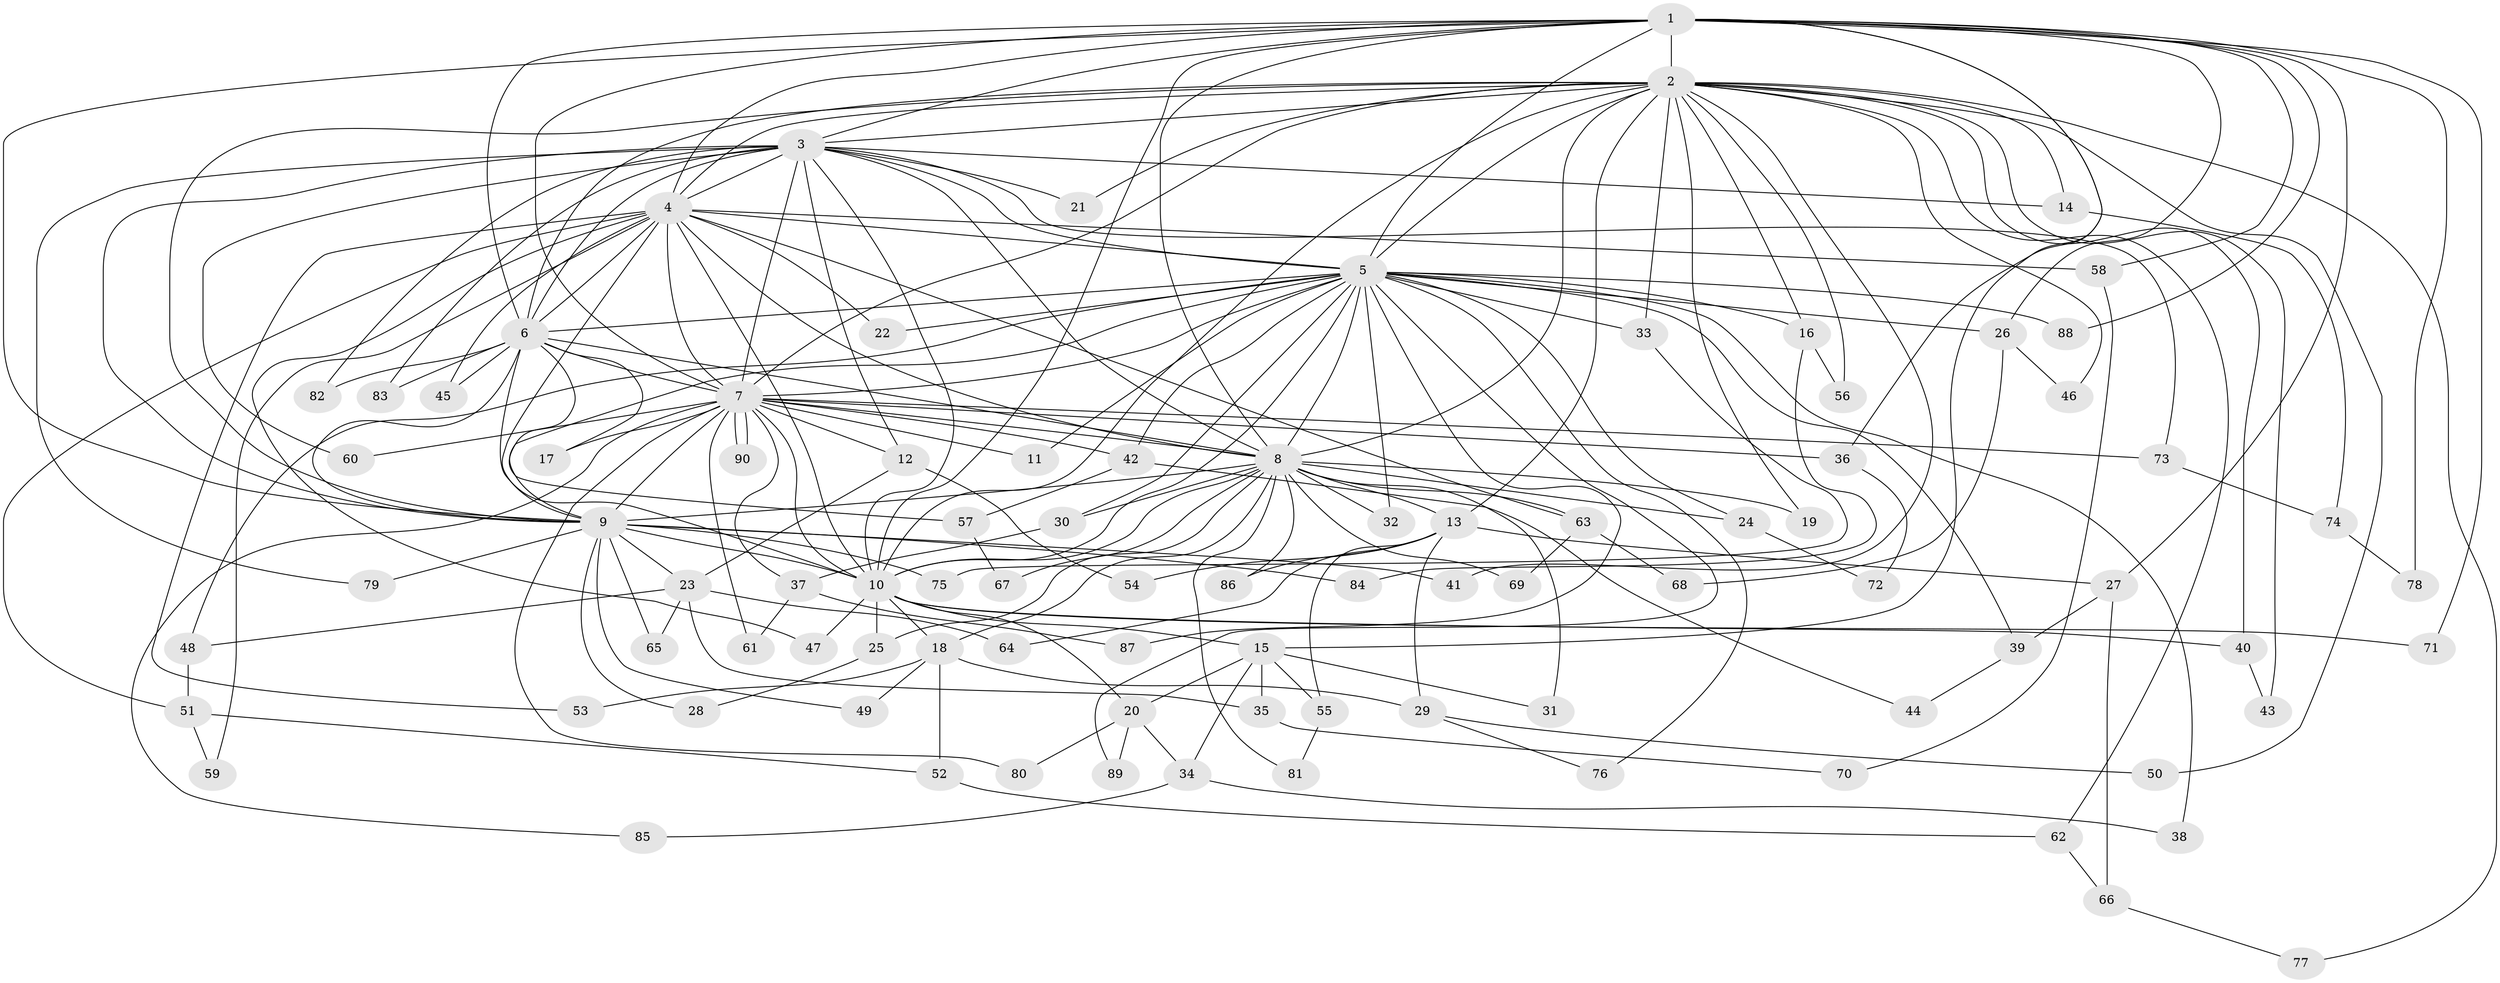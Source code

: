 // coarse degree distribution, {16: 0.029850746268656716, 25: 0.029850746268656716, 15: 0.014925373134328358, 19: 0.014925373134328358, 21: 0.014925373134328358, 22: 0.014925373134328358, 17: 0.014925373134328358, 2: 0.5223880597014925, 4: 0.13432835820895522, 3: 0.1791044776119403, 5: 0.029850746268656716}
// Generated by graph-tools (version 1.1) at 2025/51/02/27/25 19:51:52]
// undirected, 90 vertices, 205 edges
graph export_dot {
graph [start="1"]
  node [color=gray90,style=filled];
  1;
  2;
  3;
  4;
  5;
  6;
  7;
  8;
  9;
  10;
  11;
  12;
  13;
  14;
  15;
  16;
  17;
  18;
  19;
  20;
  21;
  22;
  23;
  24;
  25;
  26;
  27;
  28;
  29;
  30;
  31;
  32;
  33;
  34;
  35;
  36;
  37;
  38;
  39;
  40;
  41;
  42;
  43;
  44;
  45;
  46;
  47;
  48;
  49;
  50;
  51;
  52;
  53;
  54;
  55;
  56;
  57;
  58;
  59;
  60;
  61;
  62;
  63;
  64;
  65;
  66;
  67;
  68;
  69;
  70;
  71;
  72;
  73;
  74;
  75;
  76;
  77;
  78;
  79;
  80;
  81;
  82;
  83;
  84;
  85;
  86;
  87;
  88;
  89;
  90;
  1 -- 2;
  1 -- 3;
  1 -- 4;
  1 -- 5;
  1 -- 6;
  1 -- 7;
  1 -- 8;
  1 -- 9;
  1 -- 10;
  1 -- 15;
  1 -- 26;
  1 -- 27;
  1 -- 36;
  1 -- 58;
  1 -- 71;
  1 -- 78;
  1 -- 88;
  2 -- 3;
  2 -- 4;
  2 -- 5;
  2 -- 6;
  2 -- 7;
  2 -- 8;
  2 -- 9;
  2 -- 10;
  2 -- 13;
  2 -- 14;
  2 -- 16;
  2 -- 19;
  2 -- 21;
  2 -- 33;
  2 -- 40;
  2 -- 41;
  2 -- 43;
  2 -- 46;
  2 -- 50;
  2 -- 56;
  2 -- 62;
  2 -- 77;
  3 -- 4;
  3 -- 5;
  3 -- 6;
  3 -- 7;
  3 -- 8;
  3 -- 9;
  3 -- 10;
  3 -- 12;
  3 -- 14;
  3 -- 21;
  3 -- 60;
  3 -- 73;
  3 -- 79;
  3 -- 82;
  3 -- 83;
  4 -- 5;
  4 -- 6;
  4 -- 7;
  4 -- 8;
  4 -- 9;
  4 -- 10;
  4 -- 22;
  4 -- 45;
  4 -- 47;
  4 -- 51;
  4 -- 53;
  4 -- 58;
  4 -- 59;
  4 -- 63;
  5 -- 6;
  5 -- 7;
  5 -- 8;
  5 -- 9;
  5 -- 10;
  5 -- 11;
  5 -- 16;
  5 -- 22;
  5 -- 24;
  5 -- 26;
  5 -- 30;
  5 -- 32;
  5 -- 33;
  5 -- 38;
  5 -- 39;
  5 -- 42;
  5 -- 48;
  5 -- 76;
  5 -- 87;
  5 -- 88;
  5 -- 89;
  6 -- 7;
  6 -- 8;
  6 -- 9;
  6 -- 10;
  6 -- 17;
  6 -- 45;
  6 -- 57;
  6 -- 82;
  6 -- 83;
  7 -- 8;
  7 -- 9;
  7 -- 10;
  7 -- 11;
  7 -- 12;
  7 -- 17;
  7 -- 36;
  7 -- 37;
  7 -- 42;
  7 -- 60;
  7 -- 61;
  7 -- 73;
  7 -- 80;
  7 -- 85;
  7 -- 90;
  7 -- 90;
  8 -- 9;
  8 -- 10;
  8 -- 13;
  8 -- 18;
  8 -- 19;
  8 -- 24;
  8 -- 25;
  8 -- 30;
  8 -- 31;
  8 -- 32;
  8 -- 63;
  8 -- 67;
  8 -- 69;
  8 -- 81;
  8 -- 86;
  9 -- 10;
  9 -- 23;
  9 -- 28;
  9 -- 41;
  9 -- 49;
  9 -- 65;
  9 -- 75;
  9 -- 79;
  9 -- 84;
  10 -- 15;
  10 -- 18;
  10 -- 20;
  10 -- 25;
  10 -- 40;
  10 -- 47;
  10 -- 71;
  12 -- 23;
  12 -- 54;
  13 -- 27;
  13 -- 29;
  13 -- 54;
  13 -- 55;
  13 -- 64;
  13 -- 86;
  14 -- 74;
  15 -- 20;
  15 -- 31;
  15 -- 34;
  15 -- 35;
  15 -- 55;
  16 -- 56;
  16 -- 84;
  18 -- 29;
  18 -- 49;
  18 -- 52;
  18 -- 53;
  20 -- 34;
  20 -- 80;
  20 -- 89;
  23 -- 35;
  23 -- 48;
  23 -- 64;
  23 -- 65;
  24 -- 72;
  25 -- 28;
  26 -- 46;
  26 -- 68;
  27 -- 39;
  27 -- 66;
  29 -- 50;
  29 -- 76;
  30 -- 37;
  33 -- 75;
  34 -- 38;
  34 -- 85;
  35 -- 70;
  36 -- 72;
  37 -- 61;
  37 -- 87;
  39 -- 44;
  40 -- 43;
  42 -- 44;
  42 -- 57;
  48 -- 51;
  51 -- 52;
  51 -- 59;
  52 -- 62;
  55 -- 81;
  57 -- 67;
  58 -- 70;
  62 -- 66;
  63 -- 68;
  63 -- 69;
  66 -- 77;
  73 -- 74;
  74 -- 78;
}
